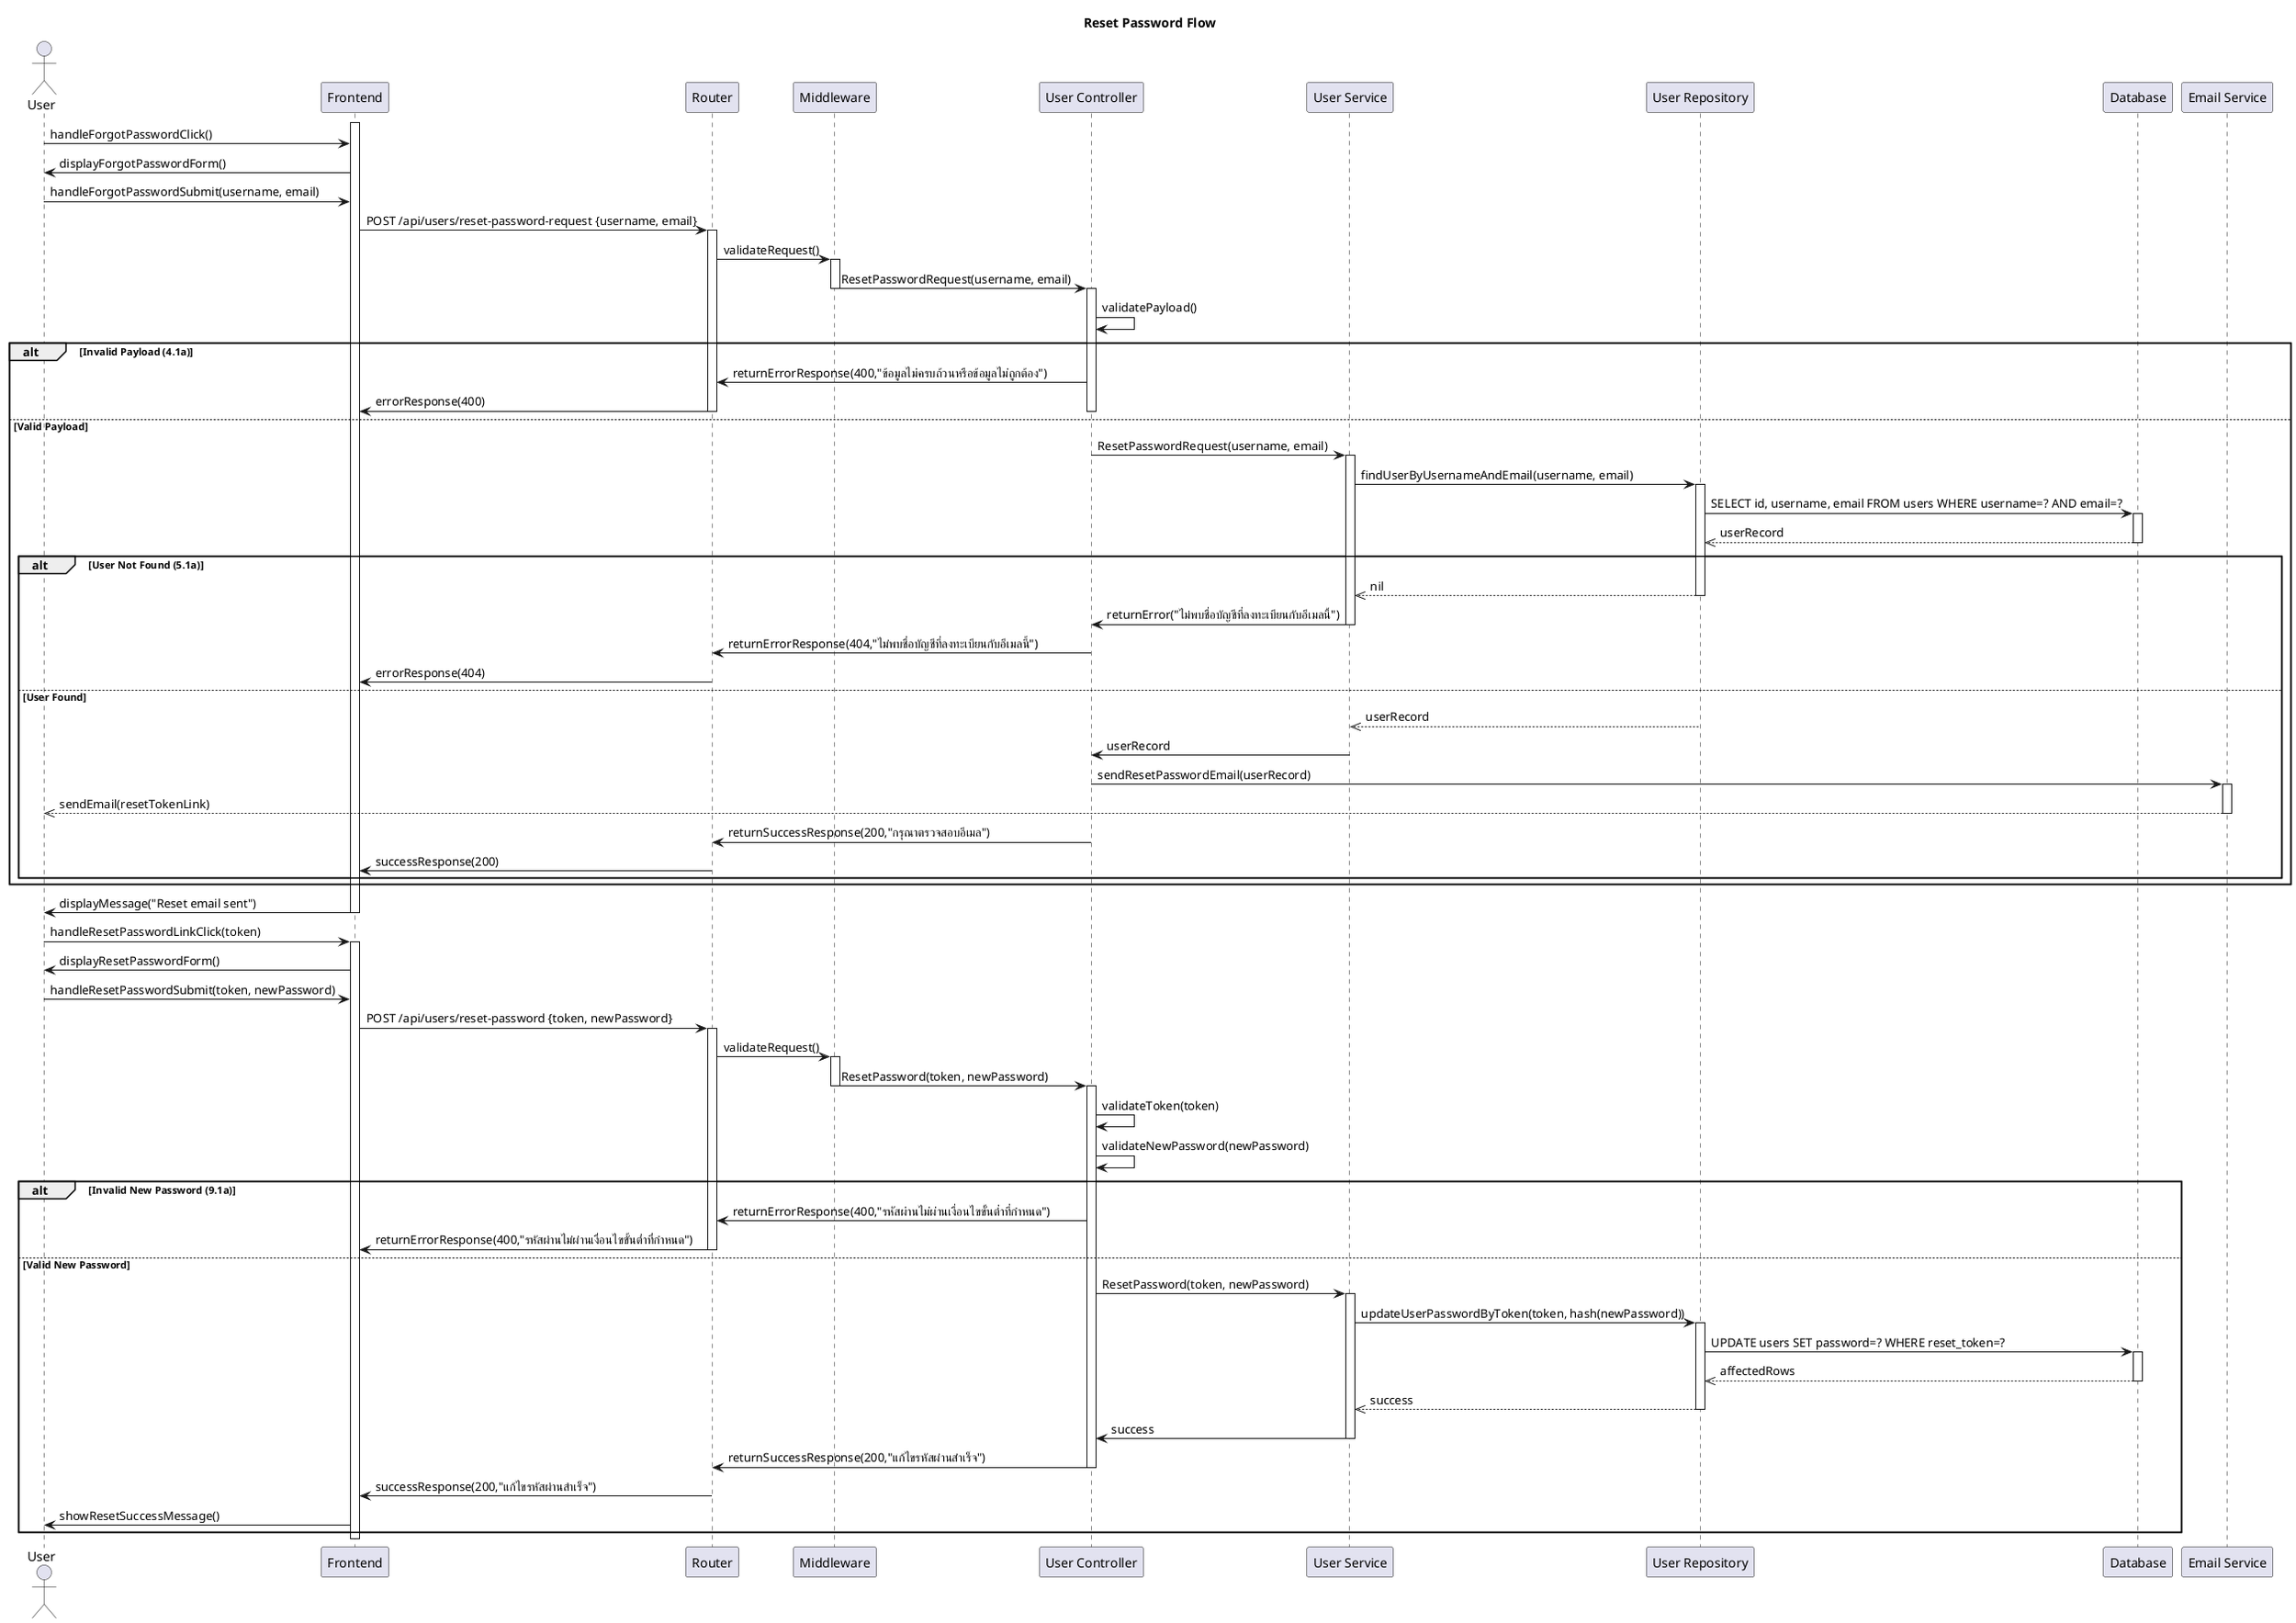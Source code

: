 @startuml
title Reset Password Flow

actor User
participant "Frontend" as FE
participant Router
participant "Middleware" as MW
participant "User Controller" as UC
participant "User Service" as US
participant "User Repository" as UR
participant "Database" as DB
participant "Email Service" as ES

'Phase 1: Request Reset Password'
activate FE
User -> FE: handleForgotPasswordClick()
FE -> User: displayForgotPasswordForm()
User -> FE: handleForgotPasswordSubmit(username, email)
FE -> Router: POST /api/users/reset-password-request {username, email}
activate Router
Router -> MW: validateRequest()
activate MW
MW -> UC: ResetPasswordRequest(username, email)
deactivate MW
activate UC
UC -> UC: validatePayload()
alt Invalid Payload (4.1a)
    UC -> Router: returnErrorResponse(400,"ข้อมูลไม่ครบถ้วนหรือข้อมูลไม่ถูกต้อง")
    Router -> FE: errorResponse(400)
    deactivate UC
    deactivate Router
else Valid Payload
    UC -> US: ResetPasswordRequest(username, email)
    activate US
    US -> UR: findUserByUsernameAndEmail(username, email)
    activate UR
    UR -> DB: SELECT id, username, email FROM users WHERE username=? AND email=?
    activate DB
    DB -->> UR: userRecord
    deactivate DB
    alt User Not Found (5.1a)
        UR -->> US: nil
        deactivate UR
        US -> UC: returnError("ไม่พบชื่อบัญชีที่ลงทะเบียนกับอีเมลนี้")
        deactivate US
        UC -> Router: returnErrorResponse(404,"ไม่พบชื่อบัญชีที่ลงทะเบียนกับอีเมลนี้")
        Router -> FE: errorResponse(404)
        deactivate UC
        deactivate MW
        deactivate Router
    else User Found
        UR -->> US: userRecord
        deactivate UR
        US -> UC: userRecord
        deactivate US
        UC -> ES: sendResetPasswordEmail(userRecord)
        activate ES
        ES -->> User: sendEmail(resetTokenLink)
        deactivate ES
        UC -> Router: returnSuccessResponse(200,"กรุณาตรวจสอบอีเมล")
        Router -> FE: successResponse(200)
        deactivate UC
        deactivate MW
        deactivate Router
    end
end
FE -> User: displayMessage("Reset email sent")
deactivate FE

'Phase 2: Execute Reset Password'
User -> FE: handleResetPasswordLinkClick(token)
activate FE
FE -> User: displayResetPasswordForm()
User -> FE: handleResetPasswordSubmit(token, newPassword)
FE -> Router: POST /api/users/reset-password {token, newPassword}
activate Router
Router -> MW: validateRequest()
activate MW
MW -> UC: ResetPassword(token, newPassword)
deactivate MW
activate UC
UC -> UC: validateToken(token)
UC -> UC: validateNewPassword(newPassword)
alt Invalid New Password (9.1a)
    UC -> Router: returnErrorResponse(400,"รหัสผ่านไม่ผ่านเงื่อนไขขั้นต่ำที่กำหนด")
    Router -> FE: returnErrorResponse(400,"รหัสผ่านไม่ผ่านเงื่อนไขขั้นต่ำที่กำหนด")
    deactivate Router
else Valid New Password
    UC -> US: ResetPassword(token, newPassword)
    activate US
    US -> UR: updateUserPasswordByToken(token, hash(newPassword))
    activate UR
    UR -> DB: UPDATE users SET password=? WHERE reset_token=?
    activate DB
    DB -->> UR: affectedRows
    deactivate DB
    UR -->> US: success
    deactivate UR
    US -> UC: success
    deactivate US
    UC -> Router: returnSuccessResponse(200,"แก้ไขรหัสผ่านสำเร็จ")
    deactivate UC
    Router -> FE: successResponse(200,"แก้ไขรหัสผ่านสำเร็จ")
    deactivate UC
    deactivate MW
    deactivate Router
    FE -> User: showResetSuccessMessage()

end
deactivate FE

@enduml
